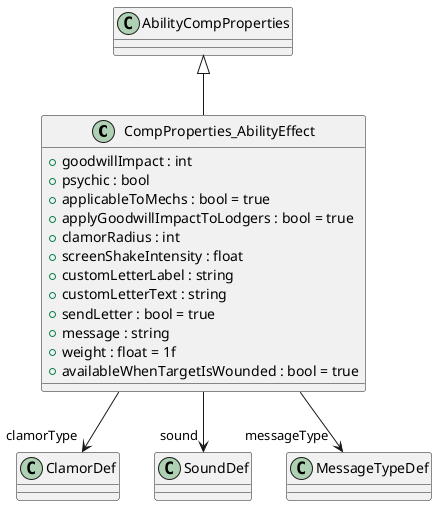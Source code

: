 @startuml
class CompProperties_AbilityEffect {
    + goodwillImpact : int
    + psychic : bool
    + applicableToMechs : bool = true
    + applyGoodwillImpactToLodgers : bool = true
    + clamorRadius : int
    + screenShakeIntensity : float
    + customLetterLabel : string
    + customLetterText : string
    + sendLetter : bool = true
    + message : string
    + weight : float = 1f
    + availableWhenTargetIsWounded : bool = true
}
AbilityCompProperties <|-- CompProperties_AbilityEffect
CompProperties_AbilityEffect --> "clamorType" ClamorDef
CompProperties_AbilityEffect --> "sound" SoundDef
CompProperties_AbilityEffect --> "messageType" MessageTypeDef
@enduml
